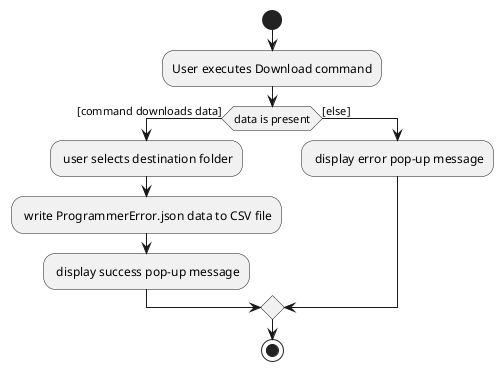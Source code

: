 @startuml
start
:User executes Download command;

'Since the beta syntax does not support placing the condition outside the
'diamond we place it as the true branch instead.

if (data is present) then ([command downloads data])
    : user selects destination folder;
    : write ProgrammerError.json data to CSV file;
    : display success pop-up message;
else ([else])
    : display error pop-up message;
endif
stop
@enduml
